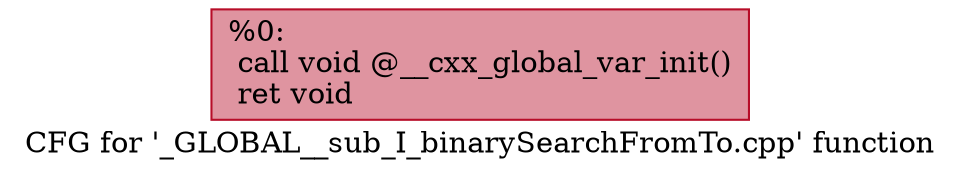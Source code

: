 digraph "CFG for '_GLOBAL__sub_I_binarySearchFromTo.cpp' function" {
	label="CFG for '_GLOBAL__sub_I_binarySearchFromTo.cpp' function";

	Node0x220fe580b70 [shape=record,color="#b70d28ff", style=filled, fillcolor="#b70d2870",label="{%0:\l  call void @__cxx_global_var_init()\l  ret void\l}"];
}

